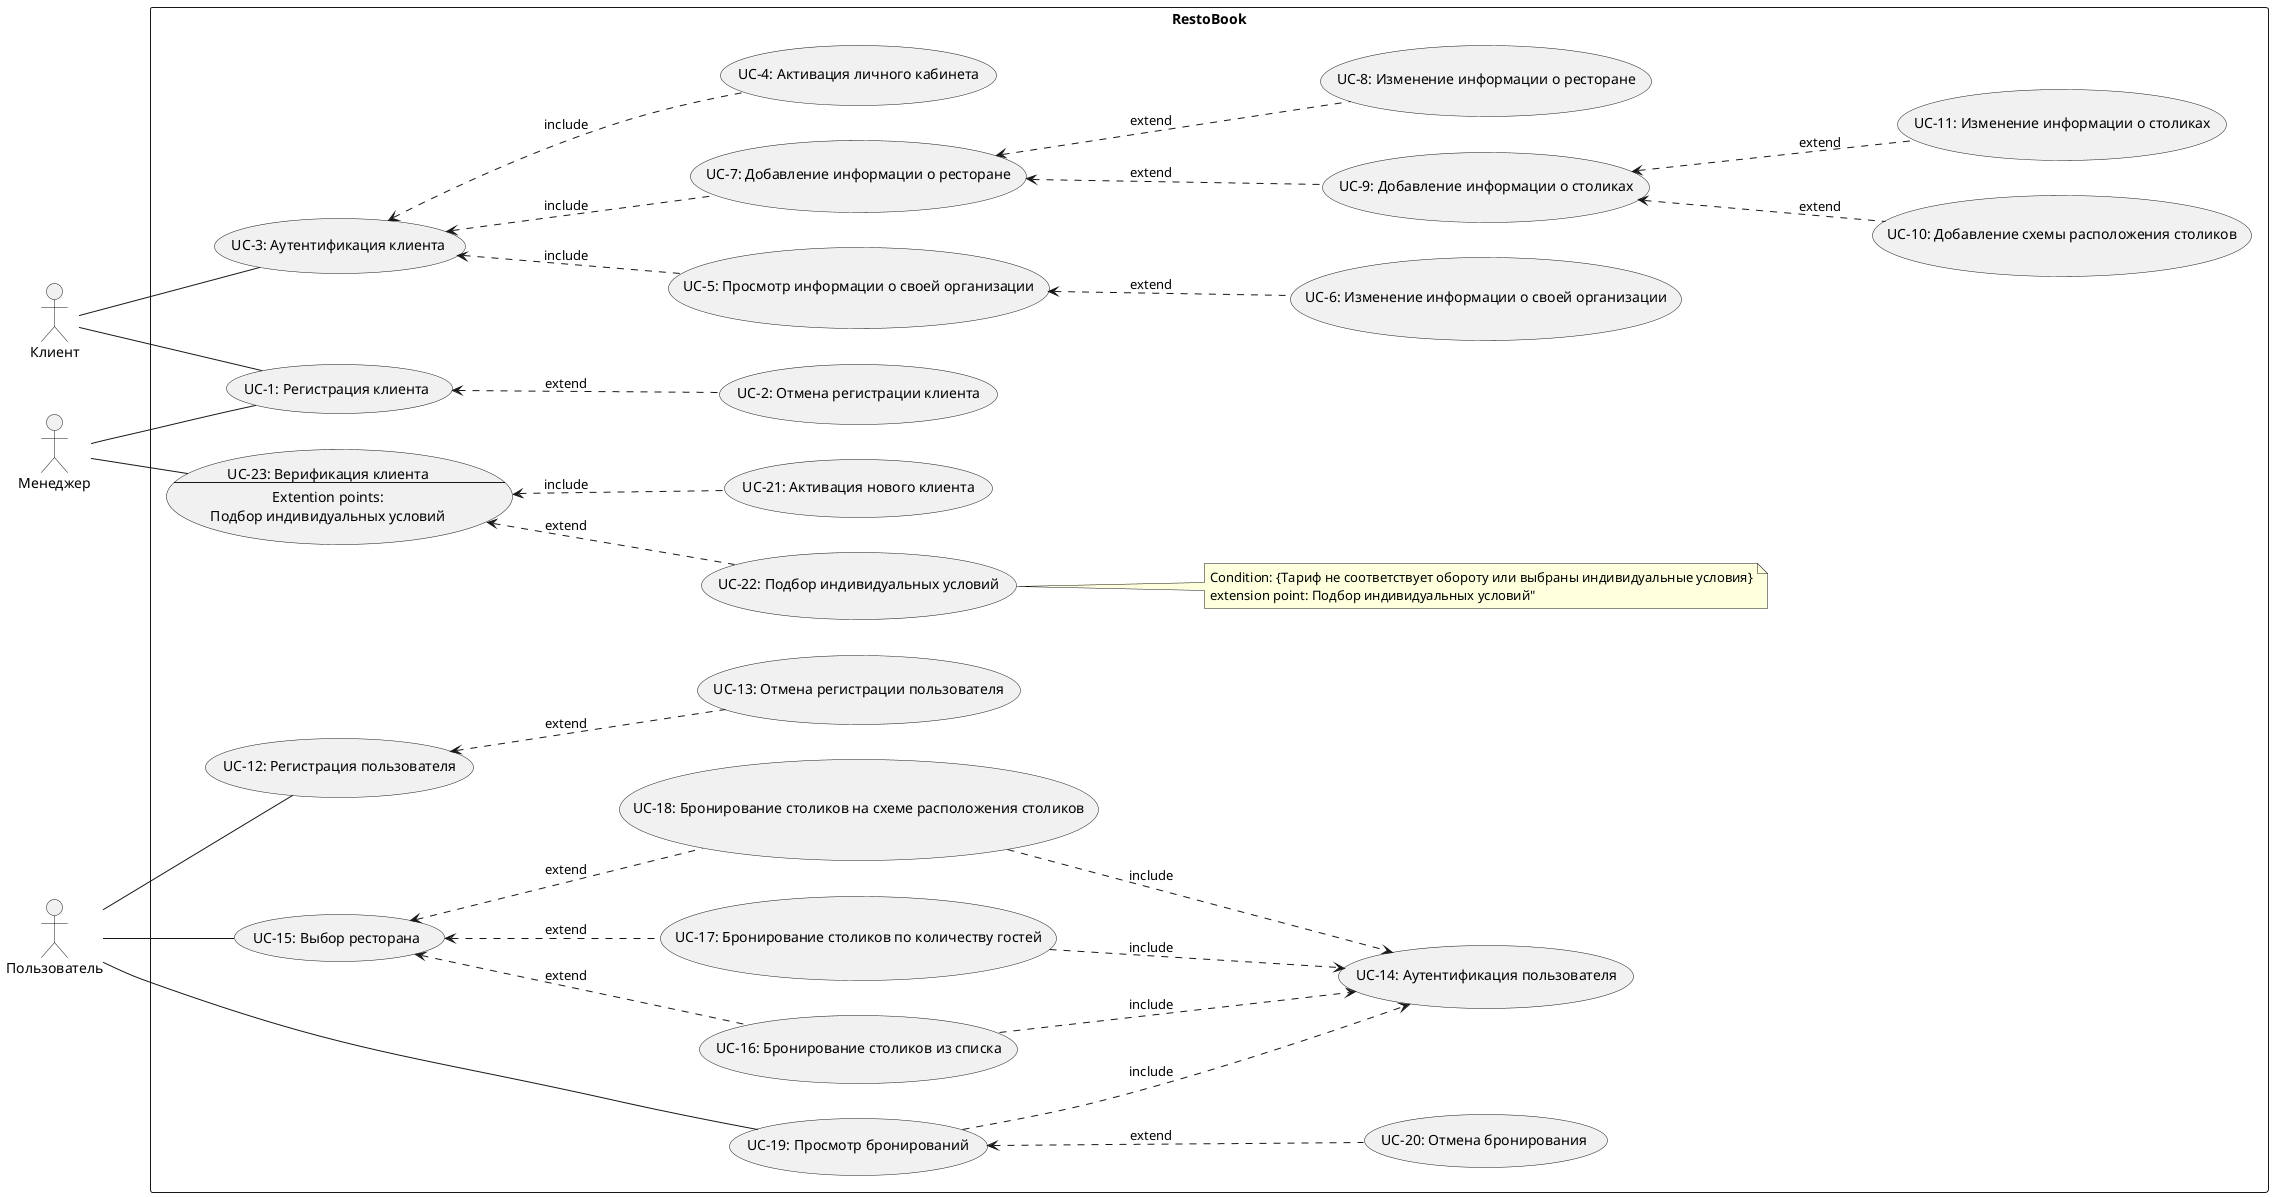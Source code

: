 @startuml usecase
left to right direction
' skinparam Linetype ortho

actor "Клиент" as ul
actor "Менеджер" as manager
actor "Пользователь" as fl

rectangle "RestoBook" {
    ' Клиент
    usecase (UC-1: Регистрация клиента) as regUl
    usecase (UC-2: Отмена регистрации клиента) as cancelRegUl
    usecase (UC-3: Аутентификация клиента) as authUl
    usecase (UC-4: Активация личного кабинета) as activateLK
    usecase (UC-5: Просмотр информации о своей организации) as searchInfo
    usecase (UC-6: Изменение информации о своей организации) as editCompanyInfo
    usecase (UC-7: Добавление информации о ресторане) as insertRestInfo
    usecase (UC-8: Изменение информации о ресторане) as editRestInfo
    usecase (UC-9: Добавление информации о столиках) as insertTableInfo
    usecase (UC-10: Добавление схемы расположения столиков) as insertTableMap
    usecase (UC-11: Изменение информации о столиках) as editTableInfo

    ' Пользователь
    usecase (UC-12: Регистрация пользователя) as regFl
    usecase (UC-13: Отмена регистрации пользователя) as cancelRegFl
    usecase (UC-14: Аутентификация пользователя) as authFl
    usecase (UC-15: Выбор ресторана) as searchRest
    usecase (UC-16: Бронирование столиков из списка) as bookingTableList
    usecase (UC-17: Бронирование столиков по количеству гостей) as bookingTableGuest
    usecase (UC-18: Бронирование столиков на схеме расположения столиков) as bookingTableMap
    usecase (UC-19: Просмотр бронирований) as bookingView
    usecase (UC-20: Отмена бронирования) as bookingCancel

    ' Менеджер
    usecase (UC-21: Активация нового клиента) as newActivate
    usecase (UC-22: Подбор индивидуальных условий) as chooseIndividualConditions
    usecase checkCl as "UC-23: Верификация клиента
    --
    Extention points:
    Подбор индивидуальных условий"

    ul -- regUl
    ul -- authUl
    authUl <.. searchInfo : include
    authUl <.. activateLK : include
    authUl <.. insertRestInfo : include
    searchInfo <.. editCompanyInfo : extend
    insertRestInfo <.. insertTableInfo : extend
    insertRestInfo <.. editRestInfo : extend
    insertTableInfo <.. editTableInfo : extend
    insertTableInfo <.. insertTableMap : extend

    regUl <.. cancelRegUl : extend

    manager -- regUl
    manager -- checkCl
    ' newActivate ..> (Найти клиента) : include
    checkCl <.. newActivate : include
    checkCl <.. chooseIndividualConditions : extend
    note right of chooseIndividualConditions
    Condition: {Тариф не соответствует обороту или выбраны индивидуальные условия}
    extension point: Подбор индивидуальных условий"
    end note

    fl -- regFl
    fl -- bookingView
    fl -- searchRest
    regFl <.. cancelRegFl : extend
    searchRest <.. bookingTableList : extend
    searchRest <.. bookingTableGuest : extend
    searchRest <.. bookingTableMap : extend
    bookingView <.. bookingCancel : extend
    bookingView ..> authFl : include
    bookingTableList ..> authFl : include
    bookingTableGuest ..> authFl : include
    bookingTableMap ..> authFl : include
}
@enduml